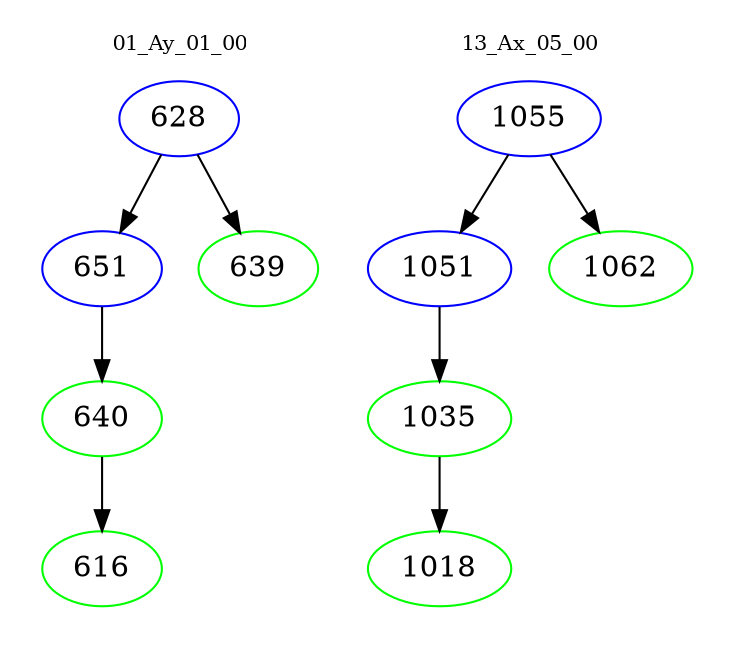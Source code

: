 digraph{
subgraph cluster_0 {
color = white
label = "01_Ay_01_00";
fontsize=10;
T0_628 [label="628", color="blue"]
T0_628 -> T0_651 [color="black"]
T0_651 [label="651", color="blue"]
T0_651 -> T0_640 [color="black"]
T0_640 [label="640", color="green"]
T0_640 -> T0_616 [color="black"]
T0_616 [label="616", color="green"]
T0_628 -> T0_639 [color="black"]
T0_639 [label="639", color="green"]
}
subgraph cluster_1 {
color = white
label = "13_Ax_05_00";
fontsize=10;
T1_1055 [label="1055", color="blue"]
T1_1055 -> T1_1051 [color="black"]
T1_1051 [label="1051", color="blue"]
T1_1051 -> T1_1035 [color="black"]
T1_1035 [label="1035", color="green"]
T1_1035 -> T1_1018 [color="black"]
T1_1018 [label="1018", color="green"]
T1_1055 -> T1_1062 [color="black"]
T1_1062 [label="1062", color="green"]
}
}
